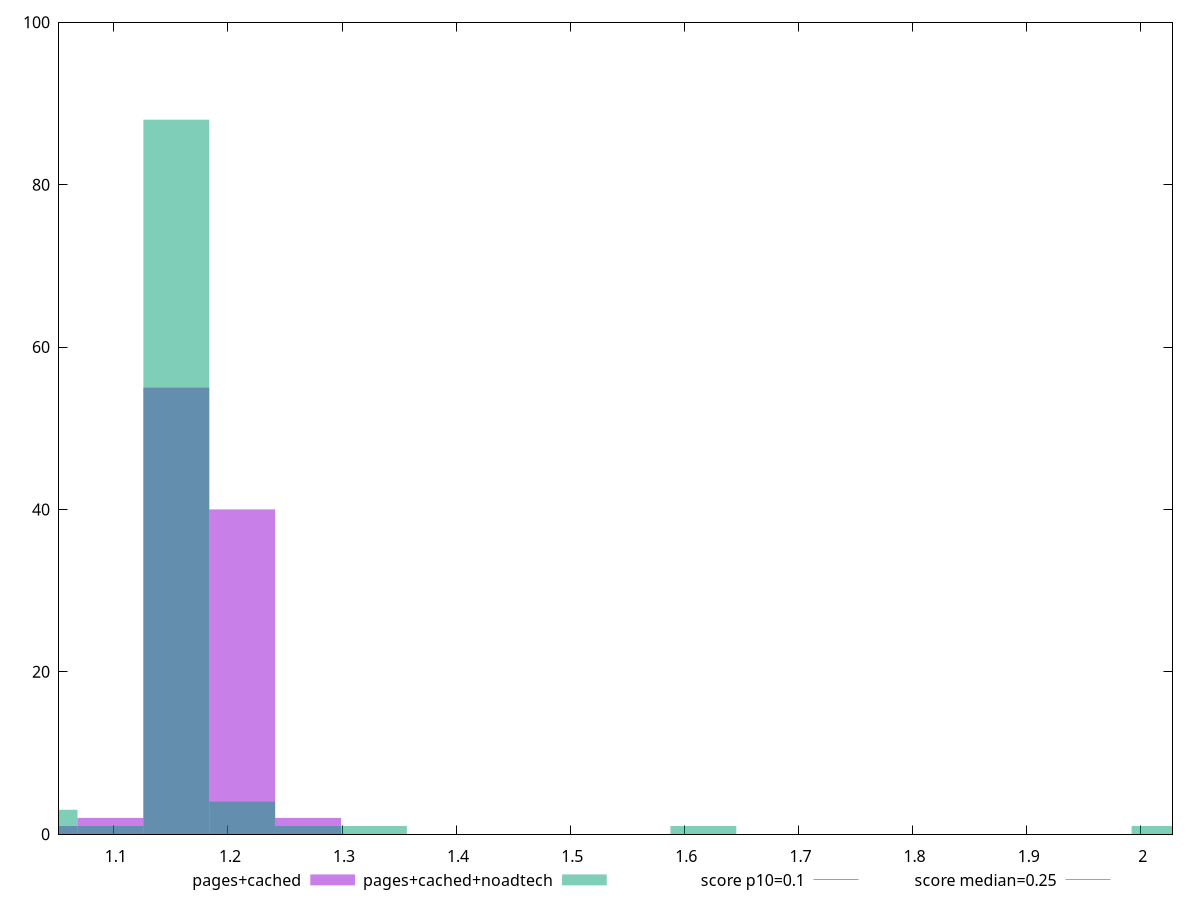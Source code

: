 reset

$pagesCached <<EOF
1.2702799330710237 2
1.1547999391554762 55
1.0970599421977023 2
1.2125399361132498 40
1.0393199452399284 1
EOF

$pagesCachedNoadtech <<EOF
1.1547999391554762 88
1.0393199452399284 3
1.2125399361132498 4
2.0208998935220834 1
1.2702799330710237 1
1.6167199148176665 1
1.0970599421977023 1
1.3280199300287976 1
EOF

set key outside below
set boxwidth 0.057739996957773806
set xrange [1.0519858178032768:2.0278319227430557]
set yrange [0:100]
set trange [0:100]
set style fill transparent solid 0.5 noborder

set parametric
set terminal svg size 640, 500 enhanced background rgb 'white'
set output "report_00025_2021-02-22T21:38:55.199Z/cumulative-layout-shift/comparison/histogram/1_vs_2.svg"

plot $pagesCached title "pages+cached" with boxes, \
     $pagesCachedNoadtech title "pages+cached+noadtech" with boxes, \
     0.1,t title "score p10=0.1", \
     0.25,t title "score median=0.25"

reset
